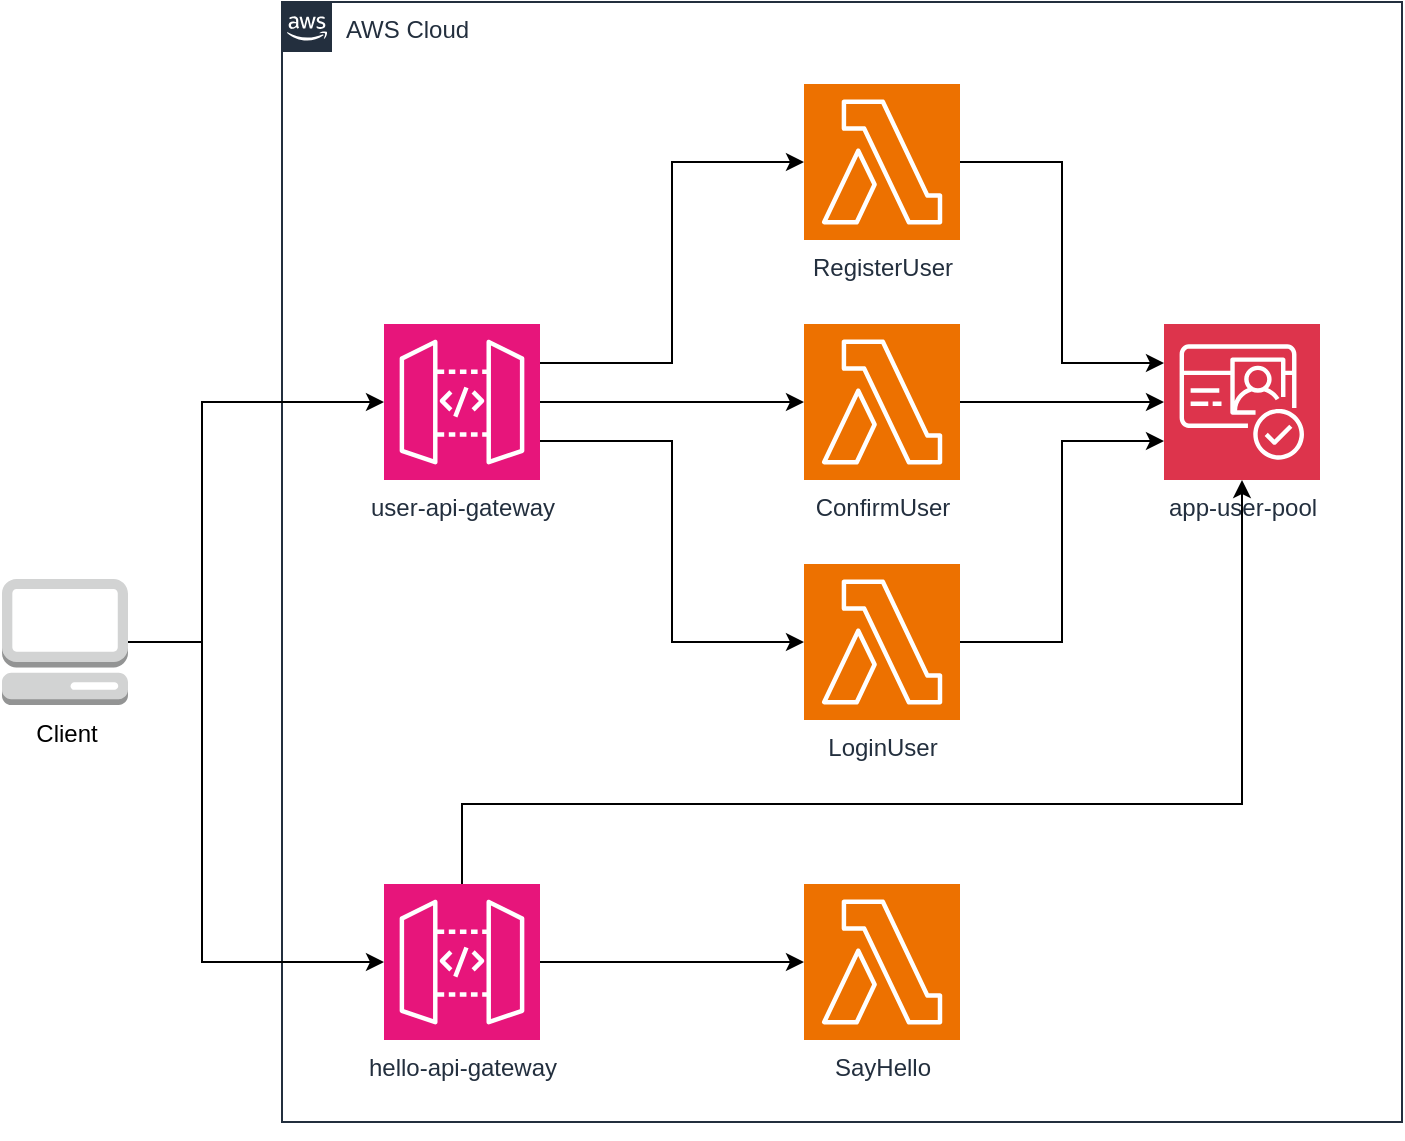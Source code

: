 <mxfile version="24.7.8">
  <diagram name="Page-1" id="8Dcsfc7RDr64timt9DHP">
    <mxGraphModel dx="1434" dy="791" grid="1" gridSize="10" guides="1" tooltips="1" connect="1" arrows="1" fold="1" page="1" pageScale="1" pageWidth="850" pageHeight="1100" math="0" shadow="0">
      <root>
        <mxCell id="0" />
        <mxCell id="1" parent="0" />
        <mxCell id="znOtQm5Y4QAkiyj1lbg0-1" value="&lt;div&gt;app-user-pool&lt;/div&gt;" style="sketch=0;points=[[0,0,0],[0.25,0,0],[0.5,0,0],[0.75,0,0],[1,0,0],[0,1,0],[0.25,1,0],[0.5,1,0],[0.75,1,0],[1,1,0],[0,0.25,0],[0,0.5,0],[0,0.75,0],[1,0.25,0],[1,0.5,0],[1,0.75,0]];outlineConnect=0;fontColor=#232F3E;fillColor=#DD344C;strokeColor=#ffffff;dashed=0;verticalLabelPosition=bottom;verticalAlign=top;align=center;html=1;fontSize=12;fontStyle=0;aspect=fixed;shape=mxgraph.aws4.resourceIcon;resIcon=mxgraph.aws4.cognito;" vertex="1" parent="1">
          <mxGeometry x="601" y="212" width="78" height="78" as="geometry" />
        </mxCell>
        <mxCell id="znOtQm5Y4QAkiyj1lbg0-12" style="edgeStyle=orthogonalEdgeStyle;rounded=0;orthogonalLoop=1;jettySize=auto;html=1;exitX=1;exitY=0.5;exitDx=0;exitDy=0;exitPerimeter=0;" edge="1" parent="1" source="znOtQm5Y4QAkiyj1lbg0-2" target="znOtQm5Y4QAkiyj1lbg0-7">
          <mxGeometry relative="1" as="geometry" />
        </mxCell>
        <mxCell id="znOtQm5Y4QAkiyj1lbg0-2" value="user-api-gateway" style="sketch=0;points=[[0,0,0],[0.25,0,0],[0.5,0,0],[0.75,0,0],[1,0,0],[0,1,0],[0.25,1,0],[0.5,1,0],[0.75,1,0],[1,1,0],[0,0.25,0],[0,0.5,0],[0,0.75,0],[1,0.25,0],[1,0.5,0],[1,0.75,0]];outlineConnect=0;fontColor=#232F3E;fillColor=#E7157B;strokeColor=#ffffff;dashed=0;verticalLabelPosition=bottom;verticalAlign=top;align=center;html=1;fontSize=12;fontStyle=0;aspect=fixed;shape=mxgraph.aws4.resourceIcon;resIcon=mxgraph.aws4.api_gateway;" vertex="1" parent="1">
          <mxGeometry x="211" y="212" width="78" height="78" as="geometry" />
        </mxCell>
        <mxCell id="znOtQm5Y4QAkiyj1lbg0-3" value="&lt;div&gt;LoginUser&lt;/div&gt;" style="sketch=0;points=[[0,0,0],[0.25,0,0],[0.5,0,0],[0.75,0,0],[1,0,0],[0,1,0],[0.25,1,0],[0.5,1,0],[0.75,1,0],[1,1,0],[0,0.25,0],[0,0.5,0],[0,0.75,0],[1,0.25,0],[1,0.5,0],[1,0.75,0]];outlineConnect=0;fontColor=#232F3E;fillColor=#ED7100;strokeColor=#ffffff;dashed=0;verticalLabelPosition=bottom;verticalAlign=top;align=center;html=1;fontSize=12;fontStyle=0;aspect=fixed;shape=mxgraph.aws4.resourceIcon;resIcon=mxgraph.aws4.lambda;" vertex="1" parent="1">
          <mxGeometry x="421" y="332" width="78" height="78" as="geometry" />
        </mxCell>
        <mxCell id="znOtQm5Y4QAkiyj1lbg0-4" value="RegisterUser" style="sketch=0;points=[[0,0,0],[0.25,0,0],[0.5,0,0],[0.75,0,0],[1,0,0],[0,1,0],[0.25,1,0],[0.5,1,0],[0.75,1,0],[1,1,0],[0,0.25,0],[0,0.5,0],[0,0.75,0],[1,0.25,0],[1,0.5,0],[1,0.75,0]];outlineConnect=0;fontColor=#232F3E;fillColor=#ED7100;strokeColor=#ffffff;dashed=0;verticalLabelPosition=bottom;verticalAlign=top;align=center;html=1;fontSize=12;fontStyle=0;aspect=fixed;shape=mxgraph.aws4.resourceIcon;resIcon=mxgraph.aws4.lambda;" vertex="1" parent="1">
          <mxGeometry x="421" y="92" width="78" height="78" as="geometry" />
        </mxCell>
        <mxCell id="znOtQm5Y4QAkiyj1lbg0-7" value="ConfirmUser" style="sketch=0;points=[[0,0,0],[0.25,0,0],[0.5,0,0],[0.75,0,0],[1,0,0],[0,1,0],[0.25,1,0],[0.5,1,0],[0.75,1,0],[1,1,0],[0,0.25,0],[0,0.5,0],[0,0.75,0],[1,0.25,0],[1,0.5,0],[1,0.75,0]];outlineConnect=0;fontColor=#232F3E;fillColor=#ED7100;strokeColor=#ffffff;dashed=0;verticalLabelPosition=bottom;verticalAlign=top;align=center;html=1;fontSize=12;fontStyle=0;aspect=fixed;shape=mxgraph.aws4.resourceIcon;resIcon=mxgraph.aws4.lambda;" vertex="1" parent="1">
          <mxGeometry x="421" y="212" width="78" height="78" as="geometry" />
        </mxCell>
        <mxCell id="znOtQm5Y4QAkiyj1lbg0-10" style="edgeStyle=orthogonalEdgeStyle;rounded=0;orthogonalLoop=1;jettySize=auto;html=1;exitX=1;exitY=0.25;exitDx=0;exitDy=0;exitPerimeter=0;entryX=0;entryY=0.5;entryDx=0;entryDy=0;entryPerimeter=0;" edge="1" parent="1" source="znOtQm5Y4QAkiyj1lbg0-2" target="znOtQm5Y4QAkiyj1lbg0-4">
          <mxGeometry relative="1" as="geometry" />
        </mxCell>
        <mxCell id="znOtQm5Y4QAkiyj1lbg0-13" style="edgeStyle=orthogonalEdgeStyle;rounded=0;orthogonalLoop=1;jettySize=auto;html=1;exitX=1;exitY=0.75;exitDx=0;exitDy=0;exitPerimeter=0;entryX=0;entryY=0.5;entryDx=0;entryDy=0;entryPerimeter=0;" edge="1" parent="1" source="znOtQm5Y4QAkiyj1lbg0-2" target="znOtQm5Y4QAkiyj1lbg0-3">
          <mxGeometry relative="1" as="geometry" />
        </mxCell>
        <mxCell id="znOtQm5Y4QAkiyj1lbg0-14" style="edgeStyle=orthogonalEdgeStyle;rounded=0;orthogonalLoop=1;jettySize=auto;html=1;exitX=1;exitY=0.5;exitDx=0;exitDy=0;exitPerimeter=0;entryX=0;entryY=0.25;entryDx=0;entryDy=0;entryPerimeter=0;" edge="1" parent="1" source="znOtQm5Y4QAkiyj1lbg0-4" target="znOtQm5Y4QAkiyj1lbg0-1">
          <mxGeometry relative="1" as="geometry" />
        </mxCell>
        <mxCell id="znOtQm5Y4QAkiyj1lbg0-15" style="edgeStyle=orthogonalEdgeStyle;rounded=0;orthogonalLoop=1;jettySize=auto;html=1;exitX=1;exitY=0.5;exitDx=0;exitDy=0;exitPerimeter=0;entryX=0;entryY=0.5;entryDx=0;entryDy=0;entryPerimeter=0;" edge="1" parent="1" source="znOtQm5Y4QAkiyj1lbg0-7" target="znOtQm5Y4QAkiyj1lbg0-1">
          <mxGeometry relative="1" as="geometry" />
        </mxCell>
        <mxCell id="znOtQm5Y4QAkiyj1lbg0-16" style="edgeStyle=orthogonalEdgeStyle;rounded=0;orthogonalLoop=1;jettySize=auto;html=1;exitX=1;exitY=0.5;exitDx=0;exitDy=0;exitPerimeter=0;entryX=0;entryY=0.75;entryDx=0;entryDy=0;entryPerimeter=0;" edge="1" parent="1" source="znOtQm5Y4QAkiyj1lbg0-3" target="znOtQm5Y4QAkiyj1lbg0-1">
          <mxGeometry relative="1" as="geometry" />
        </mxCell>
        <mxCell id="znOtQm5Y4QAkiyj1lbg0-17" value="hello-api-gateway" style="sketch=0;points=[[0,0,0],[0.25,0,0],[0.5,0,0],[0.75,0,0],[1,0,0],[0,1,0],[0.25,1,0],[0.5,1,0],[0.75,1,0],[1,1,0],[0,0.25,0],[0,0.5,0],[0,0.75,0],[1,0.25,0],[1,0.5,0],[1,0.75,0]];outlineConnect=0;fontColor=#232F3E;fillColor=#E7157B;strokeColor=#ffffff;dashed=0;verticalLabelPosition=bottom;verticalAlign=top;align=center;html=1;fontSize=12;fontStyle=0;aspect=fixed;shape=mxgraph.aws4.resourceIcon;resIcon=mxgraph.aws4.api_gateway;" vertex="1" parent="1">
          <mxGeometry x="211" y="492" width="78" height="78" as="geometry" />
        </mxCell>
        <mxCell id="znOtQm5Y4QAkiyj1lbg0-18" value="SayHello" style="sketch=0;points=[[0,0,0],[0.25,0,0],[0.5,0,0],[0.75,0,0],[1,0,0],[0,1,0],[0.25,1,0],[0.5,1,0],[0.75,1,0],[1,1,0],[0,0.25,0],[0,0.5,0],[0,0.75,0],[1,0.25,0],[1,0.5,0],[1,0.75,0]];outlineConnect=0;fontColor=#232F3E;fillColor=#ED7100;strokeColor=#ffffff;dashed=0;verticalLabelPosition=bottom;verticalAlign=top;align=center;html=1;fontSize=12;fontStyle=0;aspect=fixed;shape=mxgraph.aws4.resourceIcon;resIcon=mxgraph.aws4.lambda;" vertex="1" parent="1">
          <mxGeometry x="421" y="492" width="78" height="78" as="geometry" />
        </mxCell>
        <mxCell id="znOtQm5Y4QAkiyj1lbg0-21" style="edgeStyle=orthogonalEdgeStyle;rounded=0;orthogonalLoop=1;jettySize=auto;html=1;entryX=0.5;entryY=0;entryDx=0;entryDy=0;entryPerimeter=0;startArrow=classic;startFill=1;endArrow=none;endFill=0;" edge="1" parent="1" source="znOtQm5Y4QAkiyj1lbg0-1" target="znOtQm5Y4QAkiyj1lbg0-17">
          <mxGeometry relative="1" as="geometry">
            <Array as="points">
              <mxPoint x="640" y="452" />
              <mxPoint x="250" y="452" />
            </Array>
          </mxGeometry>
        </mxCell>
        <mxCell id="znOtQm5Y4QAkiyj1lbg0-22" style="edgeStyle=orthogonalEdgeStyle;rounded=0;orthogonalLoop=1;jettySize=auto;html=1;exitX=1;exitY=0.5;exitDx=0;exitDy=0;exitPerimeter=0;entryX=0;entryY=0.5;entryDx=0;entryDy=0;entryPerimeter=0;" edge="1" parent="1" source="znOtQm5Y4QAkiyj1lbg0-17" target="znOtQm5Y4QAkiyj1lbg0-18">
          <mxGeometry relative="1" as="geometry" />
        </mxCell>
        <mxCell id="znOtQm5Y4QAkiyj1lbg0-23" value="AWS Cloud" style="points=[[0,0],[0.25,0],[0.5,0],[0.75,0],[1,0],[1,0.25],[1,0.5],[1,0.75],[1,1],[0.75,1],[0.5,1],[0.25,1],[0,1],[0,0.75],[0,0.5],[0,0.25]];outlineConnect=0;gradientColor=none;html=1;whiteSpace=wrap;fontSize=12;fontStyle=0;container=1;pointerEvents=0;collapsible=0;recursiveResize=0;shape=mxgraph.aws4.group;grIcon=mxgraph.aws4.group_aws_cloud_alt;strokeColor=#232F3E;fillColor=none;verticalAlign=top;align=left;spacingLeft=30;fontColor=#232F3E;dashed=0;" vertex="1" parent="1">
          <mxGeometry x="160" y="51" width="560" height="560" as="geometry" />
        </mxCell>
        <mxCell id="znOtQm5Y4QAkiyj1lbg0-25" style="edgeStyle=orthogonalEdgeStyle;rounded=0;orthogonalLoop=1;jettySize=auto;html=1;exitX=1;exitY=0.5;exitDx=0;exitDy=0;exitPerimeter=0;" edge="1" parent="1" source="znOtQm5Y4QAkiyj1lbg0-24" target="znOtQm5Y4QAkiyj1lbg0-2">
          <mxGeometry relative="1" as="geometry">
            <Array as="points">
              <mxPoint x="120" y="371" />
              <mxPoint x="120" y="251" />
            </Array>
          </mxGeometry>
        </mxCell>
        <mxCell id="znOtQm5Y4QAkiyj1lbg0-24" value="Client" style="outlineConnect=0;dashed=0;verticalLabelPosition=bottom;verticalAlign=top;align=center;html=1;shape=mxgraph.aws3.management_console;fillColor=#D2D3D3;gradientColor=none;" vertex="1" parent="1">
          <mxGeometry x="20" y="339.5" width="63" height="63" as="geometry" />
        </mxCell>
        <mxCell id="znOtQm5Y4QAkiyj1lbg0-27" style="edgeStyle=orthogonalEdgeStyle;rounded=0;orthogonalLoop=1;jettySize=auto;html=1;entryX=0;entryY=0.5;entryDx=0;entryDy=0;entryPerimeter=0;" edge="1" parent="1" source="znOtQm5Y4QAkiyj1lbg0-24" target="znOtQm5Y4QAkiyj1lbg0-17">
          <mxGeometry relative="1" as="geometry">
            <Array as="points">
              <mxPoint x="120" y="371" />
              <mxPoint x="120" y="531" />
            </Array>
          </mxGeometry>
        </mxCell>
        <mxCell id="znOtQm5Y4QAkiyj1lbg0-28" style="edgeStyle=orthogonalEdgeStyle;rounded=0;orthogonalLoop=1;jettySize=auto;html=1;exitX=0.5;exitY=1;exitDx=0;exitDy=0;" edge="1" parent="1" source="znOtQm5Y4QAkiyj1lbg0-23" target="znOtQm5Y4QAkiyj1lbg0-23">
          <mxGeometry relative="1" as="geometry" />
        </mxCell>
      </root>
    </mxGraphModel>
  </diagram>
</mxfile>
